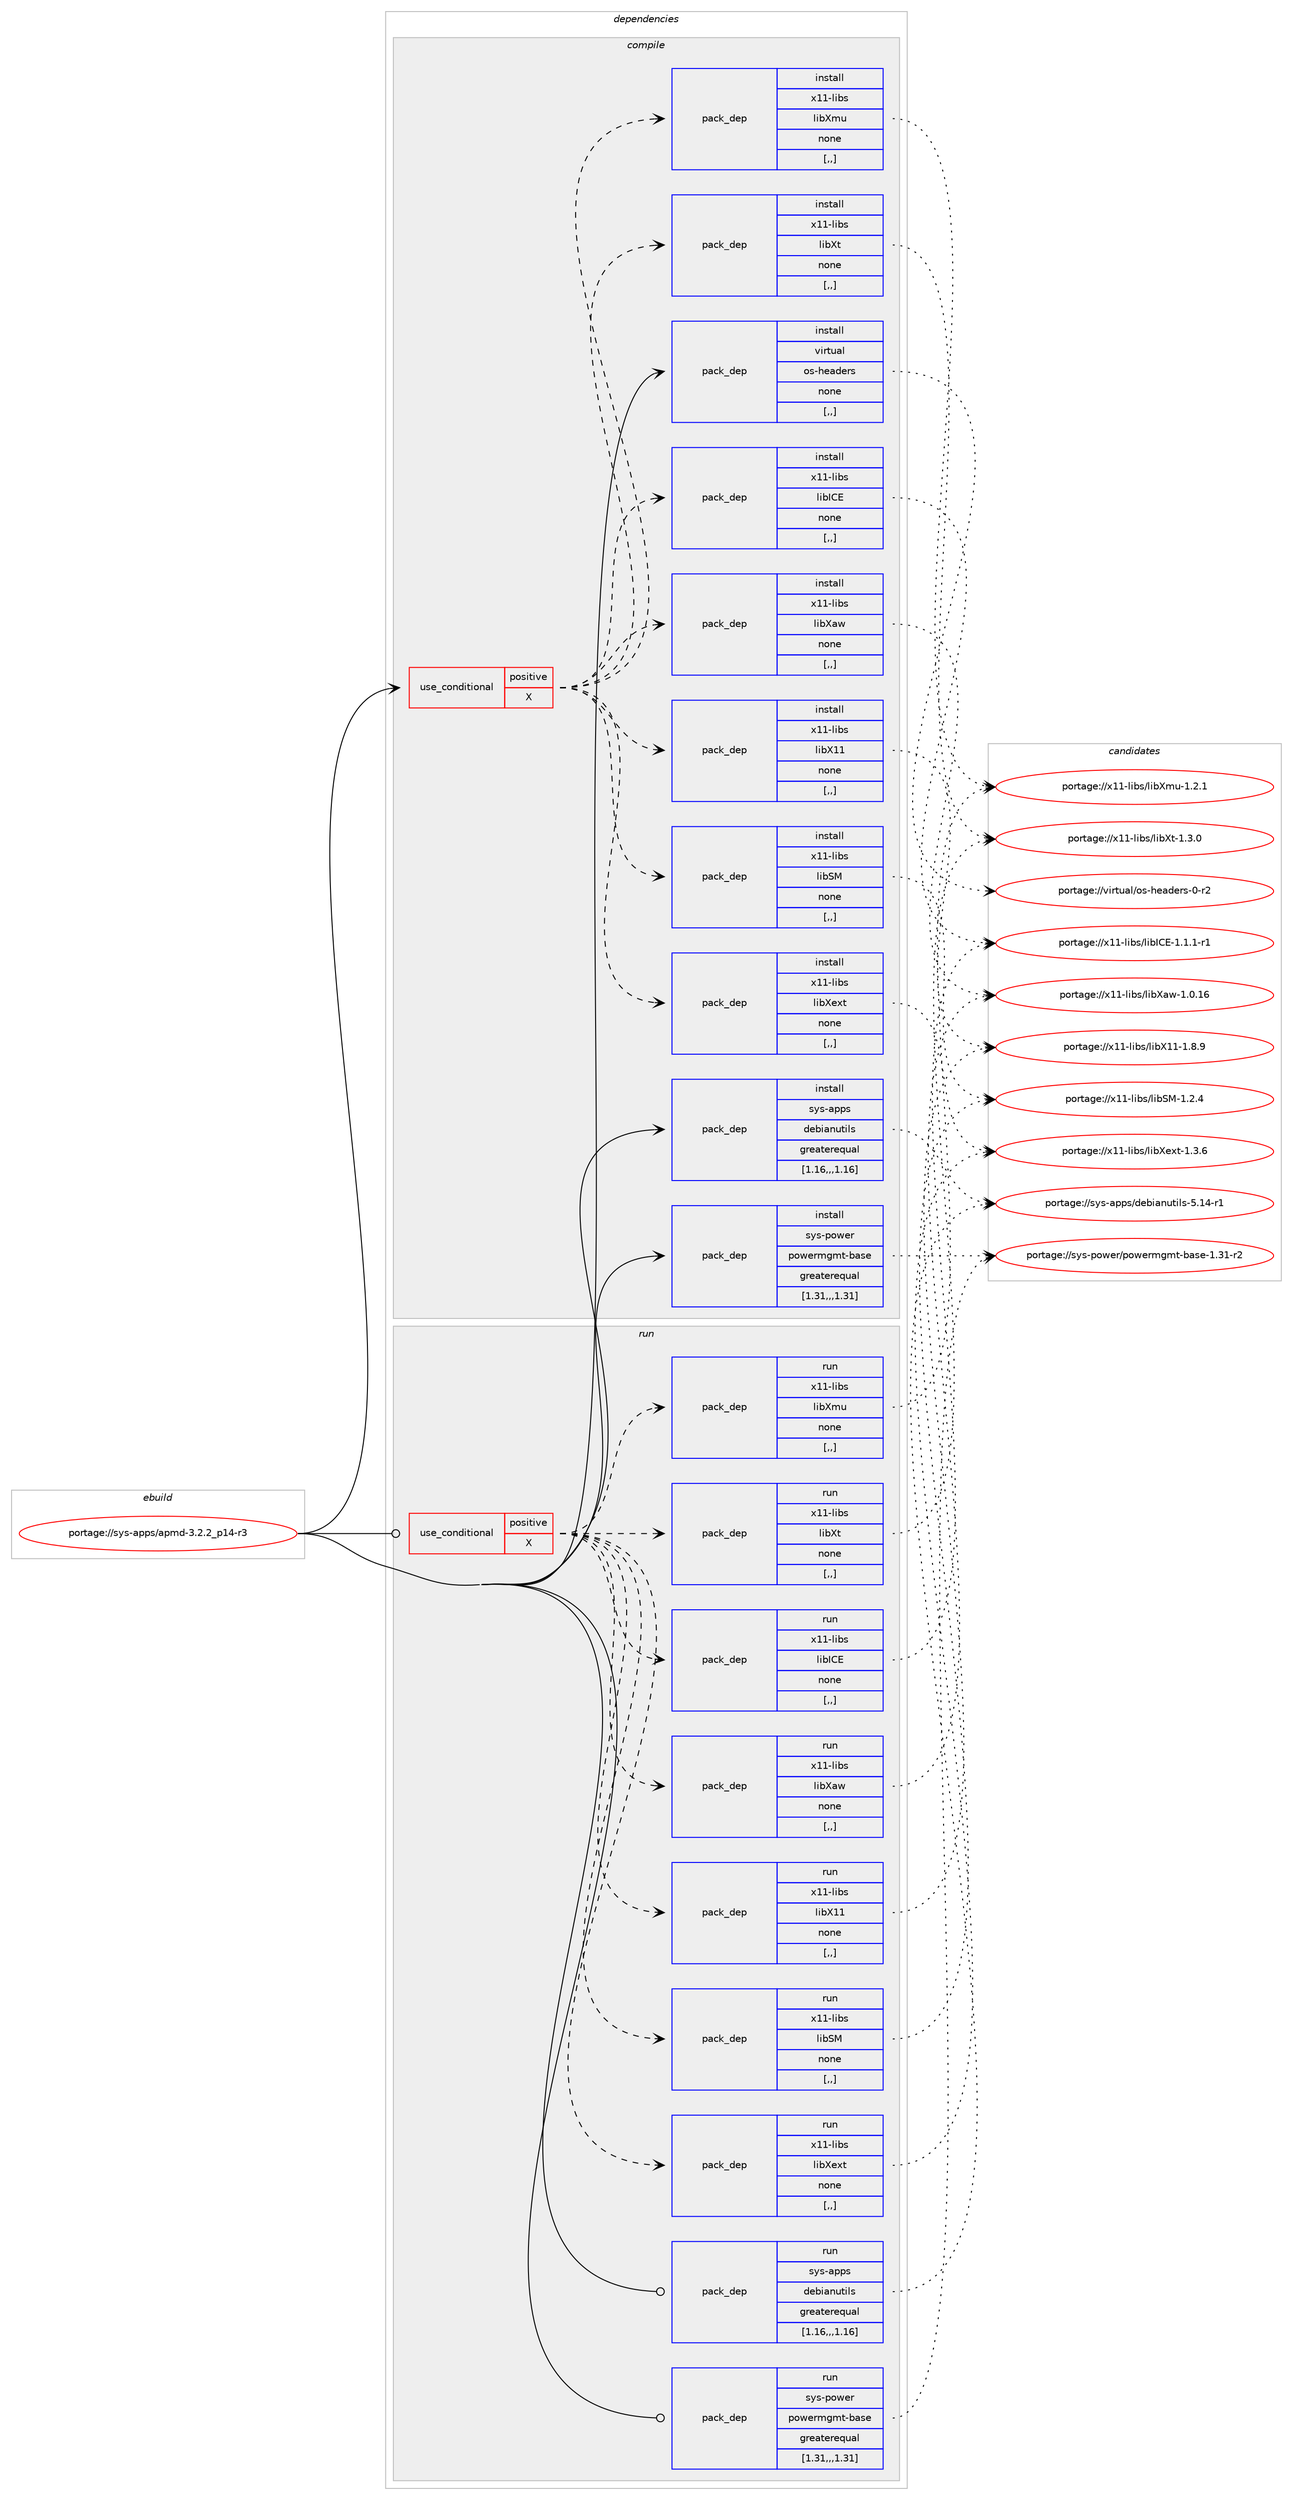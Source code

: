 digraph prolog {

# *************
# Graph options
# *************

newrank=true;
concentrate=true;
compound=true;
graph [rankdir=LR,fontname=Helvetica,fontsize=10,ranksep=1.5];#, ranksep=2.5, nodesep=0.2];
edge  [arrowhead=vee];
node  [fontname=Helvetica,fontsize=10];

# **********
# The ebuild
# **********

subgraph cluster_leftcol {
color=gray;
label=<<i>ebuild</i>>;
id [label="portage://sys-apps/apmd-3.2.2_p14-r3", color=red, width=4, href="../sys-apps/apmd-3.2.2_p14-r3.svg"];
}

# ****************
# The dependencies
# ****************

subgraph cluster_midcol {
color=gray;
label=<<i>dependencies</i>>;
subgraph cluster_compile {
fillcolor="#eeeeee";
style=filled;
label=<<i>compile</i>>;
subgraph cond109672 {
dependency415989 [label=<<TABLE BORDER="0" CELLBORDER="1" CELLSPACING="0" CELLPADDING="4"><TR><TD ROWSPAN="3" CELLPADDING="10">use_conditional</TD></TR><TR><TD>positive</TD></TR><TR><TD>X</TD></TR></TABLE>>, shape=none, color=red];
subgraph pack303386 {
dependency415990 [label=<<TABLE BORDER="0" CELLBORDER="1" CELLSPACING="0" CELLPADDING="4" WIDTH="220"><TR><TD ROWSPAN="6" CELLPADDING="30">pack_dep</TD></TR><TR><TD WIDTH="110">install</TD></TR><TR><TD>x11-libs</TD></TR><TR><TD>libX11</TD></TR><TR><TD>none</TD></TR><TR><TD>[,,]</TD></TR></TABLE>>, shape=none, color=blue];
}
dependency415989:e -> dependency415990:w [weight=20,style="dashed",arrowhead="vee"];
subgraph pack303387 {
dependency415991 [label=<<TABLE BORDER="0" CELLBORDER="1" CELLSPACING="0" CELLPADDING="4" WIDTH="220"><TR><TD ROWSPAN="6" CELLPADDING="30">pack_dep</TD></TR><TR><TD WIDTH="110">install</TD></TR><TR><TD>x11-libs</TD></TR><TR><TD>libXaw</TD></TR><TR><TD>none</TD></TR><TR><TD>[,,]</TD></TR></TABLE>>, shape=none, color=blue];
}
dependency415989:e -> dependency415991:w [weight=20,style="dashed",arrowhead="vee"];
subgraph pack303388 {
dependency415992 [label=<<TABLE BORDER="0" CELLBORDER="1" CELLSPACING="0" CELLPADDING="4" WIDTH="220"><TR><TD ROWSPAN="6" CELLPADDING="30">pack_dep</TD></TR><TR><TD WIDTH="110">install</TD></TR><TR><TD>x11-libs</TD></TR><TR><TD>libXmu</TD></TR><TR><TD>none</TD></TR><TR><TD>[,,]</TD></TR></TABLE>>, shape=none, color=blue];
}
dependency415989:e -> dependency415992:w [weight=20,style="dashed",arrowhead="vee"];
subgraph pack303389 {
dependency415993 [label=<<TABLE BORDER="0" CELLBORDER="1" CELLSPACING="0" CELLPADDING="4" WIDTH="220"><TR><TD ROWSPAN="6" CELLPADDING="30">pack_dep</TD></TR><TR><TD WIDTH="110">install</TD></TR><TR><TD>x11-libs</TD></TR><TR><TD>libSM</TD></TR><TR><TD>none</TD></TR><TR><TD>[,,]</TD></TR></TABLE>>, shape=none, color=blue];
}
dependency415989:e -> dependency415993:w [weight=20,style="dashed",arrowhead="vee"];
subgraph pack303390 {
dependency415994 [label=<<TABLE BORDER="0" CELLBORDER="1" CELLSPACING="0" CELLPADDING="4" WIDTH="220"><TR><TD ROWSPAN="6" CELLPADDING="30">pack_dep</TD></TR><TR><TD WIDTH="110">install</TD></TR><TR><TD>x11-libs</TD></TR><TR><TD>libICE</TD></TR><TR><TD>none</TD></TR><TR><TD>[,,]</TD></TR></TABLE>>, shape=none, color=blue];
}
dependency415989:e -> dependency415994:w [weight=20,style="dashed",arrowhead="vee"];
subgraph pack303391 {
dependency415995 [label=<<TABLE BORDER="0" CELLBORDER="1" CELLSPACING="0" CELLPADDING="4" WIDTH="220"><TR><TD ROWSPAN="6" CELLPADDING="30">pack_dep</TD></TR><TR><TD WIDTH="110">install</TD></TR><TR><TD>x11-libs</TD></TR><TR><TD>libXt</TD></TR><TR><TD>none</TD></TR><TR><TD>[,,]</TD></TR></TABLE>>, shape=none, color=blue];
}
dependency415989:e -> dependency415995:w [weight=20,style="dashed",arrowhead="vee"];
subgraph pack303392 {
dependency415996 [label=<<TABLE BORDER="0" CELLBORDER="1" CELLSPACING="0" CELLPADDING="4" WIDTH="220"><TR><TD ROWSPAN="6" CELLPADDING="30">pack_dep</TD></TR><TR><TD WIDTH="110">install</TD></TR><TR><TD>x11-libs</TD></TR><TR><TD>libXext</TD></TR><TR><TD>none</TD></TR><TR><TD>[,,]</TD></TR></TABLE>>, shape=none, color=blue];
}
dependency415989:e -> dependency415996:w [weight=20,style="dashed",arrowhead="vee"];
}
id:e -> dependency415989:w [weight=20,style="solid",arrowhead="vee"];
subgraph pack303393 {
dependency415997 [label=<<TABLE BORDER="0" CELLBORDER="1" CELLSPACING="0" CELLPADDING="4" WIDTH="220"><TR><TD ROWSPAN="6" CELLPADDING="30">pack_dep</TD></TR><TR><TD WIDTH="110">install</TD></TR><TR><TD>sys-apps</TD></TR><TR><TD>debianutils</TD></TR><TR><TD>greaterequal</TD></TR><TR><TD>[1.16,,,1.16]</TD></TR></TABLE>>, shape=none, color=blue];
}
id:e -> dependency415997:w [weight=20,style="solid",arrowhead="vee"];
subgraph pack303394 {
dependency415998 [label=<<TABLE BORDER="0" CELLBORDER="1" CELLSPACING="0" CELLPADDING="4" WIDTH="220"><TR><TD ROWSPAN="6" CELLPADDING="30">pack_dep</TD></TR><TR><TD WIDTH="110">install</TD></TR><TR><TD>sys-power</TD></TR><TR><TD>powermgmt-base</TD></TR><TR><TD>greaterequal</TD></TR><TR><TD>[1.31,,,1.31]</TD></TR></TABLE>>, shape=none, color=blue];
}
id:e -> dependency415998:w [weight=20,style="solid",arrowhead="vee"];
subgraph pack303395 {
dependency415999 [label=<<TABLE BORDER="0" CELLBORDER="1" CELLSPACING="0" CELLPADDING="4" WIDTH="220"><TR><TD ROWSPAN="6" CELLPADDING="30">pack_dep</TD></TR><TR><TD WIDTH="110">install</TD></TR><TR><TD>virtual</TD></TR><TR><TD>os-headers</TD></TR><TR><TD>none</TD></TR><TR><TD>[,,]</TD></TR></TABLE>>, shape=none, color=blue];
}
id:e -> dependency415999:w [weight=20,style="solid",arrowhead="vee"];
}
subgraph cluster_compileandrun {
fillcolor="#eeeeee";
style=filled;
label=<<i>compile and run</i>>;
}
subgraph cluster_run {
fillcolor="#eeeeee";
style=filled;
label=<<i>run</i>>;
subgraph cond109673 {
dependency416000 [label=<<TABLE BORDER="0" CELLBORDER="1" CELLSPACING="0" CELLPADDING="4"><TR><TD ROWSPAN="3" CELLPADDING="10">use_conditional</TD></TR><TR><TD>positive</TD></TR><TR><TD>X</TD></TR></TABLE>>, shape=none, color=red];
subgraph pack303396 {
dependency416001 [label=<<TABLE BORDER="0" CELLBORDER="1" CELLSPACING="0" CELLPADDING="4" WIDTH="220"><TR><TD ROWSPAN="6" CELLPADDING="30">pack_dep</TD></TR><TR><TD WIDTH="110">run</TD></TR><TR><TD>x11-libs</TD></TR><TR><TD>libX11</TD></TR><TR><TD>none</TD></TR><TR><TD>[,,]</TD></TR></TABLE>>, shape=none, color=blue];
}
dependency416000:e -> dependency416001:w [weight=20,style="dashed",arrowhead="vee"];
subgraph pack303397 {
dependency416002 [label=<<TABLE BORDER="0" CELLBORDER="1" CELLSPACING="0" CELLPADDING="4" WIDTH="220"><TR><TD ROWSPAN="6" CELLPADDING="30">pack_dep</TD></TR><TR><TD WIDTH="110">run</TD></TR><TR><TD>x11-libs</TD></TR><TR><TD>libXaw</TD></TR><TR><TD>none</TD></TR><TR><TD>[,,]</TD></TR></TABLE>>, shape=none, color=blue];
}
dependency416000:e -> dependency416002:w [weight=20,style="dashed",arrowhead="vee"];
subgraph pack303398 {
dependency416003 [label=<<TABLE BORDER="0" CELLBORDER="1" CELLSPACING="0" CELLPADDING="4" WIDTH="220"><TR><TD ROWSPAN="6" CELLPADDING="30">pack_dep</TD></TR><TR><TD WIDTH="110">run</TD></TR><TR><TD>x11-libs</TD></TR><TR><TD>libXmu</TD></TR><TR><TD>none</TD></TR><TR><TD>[,,]</TD></TR></TABLE>>, shape=none, color=blue];
}
dependency416000:e -> dependency416003:w [weight=20,style="dashed",arrowhead="vee"];
subgraph pack303399 {
dependency416004 [label=<<TABLE BORDER="0" CELLBORDER="1" CELLSPACING="0" CELLPADDING="4" WIDTH="220"><TR><TD ROWSPAN="6" CELLPADDING="30">pack_dep</TD></TR><TR><TD WIDTH="110">run</TD></TR><TR><TD>x11-libs</TD></TR><TR><TD>libSM</TD></TR><TR><TD>none</TD></TR><TR><TD>[,,]</TD></TR></TABLE>>, shape=none, color=blue];
}
dependency416000:e -> dependency416004:w [weight=20,style="dashed",arrowhead="vee"];
subgraph pack303400 {
dependency416005 [label=<<TABLE BORDER="0" CELLBORDER="1" CELLSPACING="0" CELLPADDING="4" WIDTH="220"><TR><TD ROWSPAN="6" CELLPADDING="30">pack_dep</TD></TR><TR><TD WIDTH="110">run</TD></TR><TR><TD>x11-libs</TD></TR><TR><TD>libICE</TD></TR><TR><TD>none</TD></TR><TR><TD>[,,]</TD></TR></TABLE>>, shape=none, color=blue];
}
dependency416000:e -> dependency416005:w [weight=20,style="dashed",arrowhead="vee"];
subgraph pack303401 {
dependency416006 [label=<<TABLE BORDER="0" CELLBORDER="1" CELLSPACING="0" CELLPADDING="4" WIDTH="220"><TR><TD ROWSPAN="6" CELLPADDING="30">pack_dep</TD></TR><TR><TD WIDTH="110">run</TD></TR><TR><TD>x11-libs</TD></TR><TR><TD>libXt</TD></TR><TR><TD>none</TD></TR><TR><TD>[,,]</TD></TR></TABLE>>, shape=none, color=blue];
}
dependency416000:e -> dependency416006:w [weight=20,style="dashed",arrowhead="vee"];
subgraph pack303402 {
dependency416007 [label=<<TABLE BORDER="0" CELLBORDER="1" CELLSPACING="0" CELLPADDING="4" WIDTH="220"><TR><TD ROWSPAN="6" CELLPADDING="30">pack_dep</TD></TR><TR><TD WIDTH="110">run</TD></TR><TR><TD>x11-libs</TD></TR><TR><TD>libXext</TD></TR><TR><TD>none</TD></TR><TR><TD>[,,]</TD></TR></TABLE>>, shape=none, color=blue];
}
dependency416000:e -> dependency416007:w [weight=20,style="dashed",arrowhead="vee"];
}
id:e -> dependency416000:w [weight=20,style="solid",arrowhead="odot"];
subgraph pack303403 {
dependency416008 [label=<<TABLE BORDER="0" CELLBORDER="1" CELLSPACING="0" CELLPADDING="4" WIDTH="220"><TR><TD ROWSPAN="6" CELLPADDING="30">pack_dep</TD></TR><TR><TD WIDTH="110">run</TD></TR><TR><TD>sys-apps</TD></TR><TR><TD>debianutils</TD></TR><TR><TD>greaterequal</TD></TR><TR><TD>[1.16,,,1.16]</TD></TR></TABLE>>, shape=none, color=blue];
}
id:e -> dependency416008:w [weight=20,style="solid",arrowhead="odot"];
subgraph pack303404 {
dependency416009 [label=<<TABLE BORDER="0" CELLBORDER="1" CELLSPACING="0" CELLPADDING="4" WIDTH="220"><TR><TD ROWSPAN="6" CELLPADDING="30">pack_dep</TD></TR><TR><TD WIDTH="110">run</TD></TR><TR><TD>sys-power</TD></TR><TR><TD>powermgmt-base</TD></TR><TR><TD>greaterequal</TD></TR><TR><TD>[1.31,,,1.31]</TD></TR></TABLE>>, shape=none, color=blue];
}
id:e -> dependency416009:w [weight=20,style="solid",arrowhead="odot"];
}
}

# **************
# The candidates
# **************

subgraph cluster_choices {
rank=same;
color=gray;
label=<<i>candidates</i>>;

subgraph choice303386 {
color=black;
nodesep=1;
choice120494945108105981154710810598884949454946564657 [label="portage://x11-libs/libX11-1.8.9", color=red, width=4,href="../x11-libs/libX11-1.8.9.svg"];
dependency415990:e -> choice120494945108105981154710810598884949454946564657:w [style=dotted,weight="100"];
}
subgraph choice303387 {
color=black;
nodesep=1;
choice120494945108105981154710810598889711945494648464954 [label="portage://x11-libs/libXaw-1.0.16", color=red, width=4,href="../x11-libs/libXaw-1.0.16.svg"];
dependency415991:e -> choice120494945108105981154710810598889711945494648464954:w [style=dotted,weight="100"];
}
subgraph choice303388 {
color=black;
nodesep=1;
choice12049494510810598115471081059888109117454946504649 [label="portage://x11-libs/libXmu-1.2.1", color=red, width=4,href="../x11-libs/libXmu-1.2.1.svg"];
dependency415992:e -> choice12049494510810598115471081059888109117454946504649:w [style=dotted,weight="100"];
}
subgraph choice303389 {
color=black;
nodesep=1;
choice1204949451081059811547108105988377454946504652 [label="portage://x11-libs/libSM-1.2.4", color=red, width=4,href="../x11-libs/libSM-1.2.4.svg"];
dependency415993:e -> choice1204949451081059811547108105988377454946504652:w [style=dotted,weight="100"];
}
subgraph choice303390 {
color=black;
nodesep=1;
choice1204949451081059811547108105987367694549464946494511449 [label="portage://x11-libs/libICE-1.1.1-r1", color=red, width=4,href="../x11-libs/libICE-1.1.1-r1.svg"];
dependency415994:e -> choice1204949451081059811547108105987367694549464946494511449:w [style=dotted,weight="100"];
}
subgraph choice303391 {
color=black;
nodesep=1;
choice12049494510810598115471081059888116454946514648 [label="portage://x11-libs/libXt-1.3.0", color=red, width=4,href="../x11-libs/libXt-1.3.0.svg"];
dependency415995:e -> choice12049494510810598115471081059888116454946514648:w [style=dotted,weight="100"];
}
subgraph choice303392 {
color=black;
nodesep=1;
choice12049494510810598115471081059888101120116454946514654 [label="portage://x11-libs/libXext-1.3.6", color=red, width=4,href="../x11-libs/libXext-1.3.6.svg"];
dependency415996:e -> choice12049494510810598115471081059888101120116454946514654:w [style=dotted,weight="100"];
}
subgraph choice303393 {
color=black;
nodesep=1;
choice115121115459711211211547100101981059711011711610510811545534649524511449 [label="portage://sys-apps/debianutils-5.14-r1", color=red, width=4,href="../sys-apps/debianutils-5.14-r1.svg"];
dependency415997:e -> choice115121115459711211211547100101981059711011711610510811545534649524511449:w [style=dotted,weight="100"];
}
subgraph choice303394 {
color=black;
nodesep=1;
choice115121115451121111191011144711211111910111410910310911645989711510145494651494511450 [label="portage://sys-power/powermgmt-base-1.31-r2", color=red, width=4,href="../sys-power/powermgmt-base-1.31-r2.svg"];
dependency415998:e -> choice115121115451121111191011144711211111910111410910310911645989711510145494651494511450:w [style=dotted,weight="100"];
}
subgraph choice303395 {
color=black;
nodesep=1;
choice1181051141161179710847111115451041019710010111411545484511450 [label="portage://virtual/os-headers-0-r2", color=red, width=4,href="../virtual/os-headers-0-r2.svg"];
dependency415999:e -> choice1181051141161179710847111115451041019710010111411545484511450:w [style=dotted,weight="100"];
}
subgraph choice303396 {
color=black;
nodesep=1;
choice120494945108105981154710810598884949454946564657 [label="portage://x11-libs/libX11-1.8.9", color=red, width=4,href="../x11-libs/libX11-1.8.9.svg"];
dependency416001:e -> choice120494945108105981154710810598884949454946564657:w [style=dotted,weight="100"];
}
subgraph choice303397 {
color=black;
nodesep=1;
choice120494945108105981154710810598889711945494648464954 [label="portage://x11-libs/libXaw-1.0.16", color=red, width=4,href="../x11-libs/libXaw-1.0.16.svg"];
dependency416002:e -> choice120494945108105981154710810598889711945494648464954:w [style=dotted,weight="100"];
}
subgraph choice303398 {
color=black;
nodesep=1;
choice12049494510810598115471081059888109117454946504649 [label="portage://x11-libs/libXmu-1.2.1", color=red, width=4,href="../x11-libs/libXmu-1.2.1.svg"];
dependency416003:e -> choice12049494510810598115471081059888109117454946504649:w [style=dotted,weight="100"];
}
subgraph choice303399 {
color=black;
nodesep=1;
choice1204949451081059811547108105988377454946504652 [label="portage://x11-libs/libSM-1.2.4", color=red, width=4,href="../x11-libs/libSM-1.2.4.svg"];
dependency416004:e -> choice1204949451081059811547108105988377454946504652:w [style=dotted,weight="100"];
}
subgraph choice303400 {
color=black;
nodesep=1;
choice1204949451081059811547108105987367694549464946494511449 [label="portage://x11-libs/libICE-1.1.1-r1", color=red, width=4,href="../x11-libs/libICE-1.1.1-r1.svg"];
dependency416005:e -> choice1204949451081059811547108105987367694549464946494511449:w [style=dotted,weight="100"];
}
subgraph choice303401 {
color=black;
nodesep=1;
choice12049494510810598115471081059888116454946514648 [label="portage://x11-libs/libXt-1.3.0", color=red, width=4,href="../x11-libs/libXt-1.3.0.svg"];
dependency416006:e -> choice12049494510810598115471081059888116454946514648:w [style=dotted,weight="100"];
}
subgraph choice303402 {
color=black;
nodesep=1;
choice12049494510810598115471081059888101120116454946514654 [label="portage://x11-libs/libXext-1.3.6", color=red, width=4,href="../x11-libs/libXext-1.3.6.svg"];
dependency416007:e -> choice12049494510810598115471081059888101120116454946514654:w [style=dotted,weight="100"];
}
subgraph choice303403 {
color=black;
nodesep=1;
choice115121115459711211211547100101981059711011711610510811545534649524511449 [label="portage://sys-apps/debianutils-5.14-r1", color=red, width=4,href="../sys-apps/debianutils-5.14-r1.svg"];
dependency416008:e -> choice115121115459711211211547100101981059711011711610510811545534649524511449:w [style=dotted,weight="100"];
}
subgraph choice303404 {
color=black;
nodesep=1;
choice115121115451121111191011144711211111910111410910310911645989711510145494651494511450 [label="portage://sys-power/powermgmt-base-1.31-r2", color=red, width=4,href="../sys-power/powermgmt-base-1.31-r2.svg"];
dependency416009:e -> choice115121115451121111191011144711211111910111410910310911645989711510145494651494511450:w [style=dotted,weight="100"];
}
}

}

